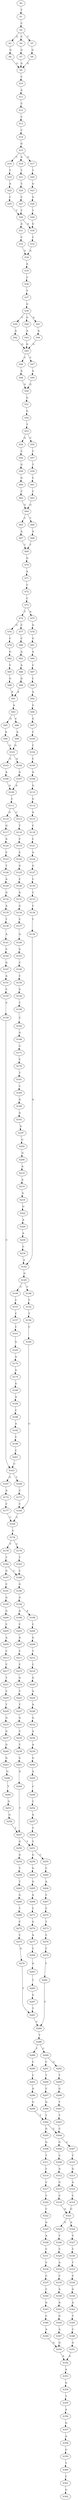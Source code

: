 strict digraph  {
	S0 -> S1 [ label = T ];
	S1 -> S2 [ label = C ];
	S2 -> S3 [ label = G ];
	S2 -> S4 [ label = C ];
	S2 -> S5 [ label = T ];
	S3 -> S6 [ label = G ];
	S4 -> S7 [ label = G ];
	S5 -> S8 [ label = G ];
	S6 -> S9 [ label = G ];
	S7 -> S9 [ label = G ];
	S8 -> S9 [ label = G ];
	S9 -> S10 [ label = C ];
	S10 -> S11 [ label = A ];
	S11 -> S12 [ label = C ];
	S12 -> S13 [ label = C ];
	S13 -> S14 [ label = C ];
	S14 -> S15 [ label = G ];
	S15 -> S16 [ label = C ];
	S15 -> S17 [ label = G ];
	S15 -> S18 [ label = A ];
	S16 -> S19 [ label = T ];
	S17 -> S20 [ label = T ];
	S18 -> S21 [ label = T ];
	S19 -> S22 [ label = A ];
	S20 -> S23 [ label = G ];
	S21 -> S24 [ label = T ];
	S22 -> S25 [ label = C ];
	S23 -> S26 [ label = G ];
	S24 -> S27 [ label = C ];
	S25 -> S28 [ label = T ];
	S26 -> S29 [ label = T ];
	S27 -> S28 [ label = T ];
	S28 -> S30 [ label = G ];
	S28 -> S31 [ label = A ];
	S29 -> S30 [ label = G ];
	S30 -> S32 [ label = C ];
	S31 -> S33 [ label = C ];
	S32 -> S34 [ label = A ];
	S33 -> S34 [ label = A ];
	S34 -> S35 [ label = A ];
	S35 -> S36 [ label = C ];
	S36 -> S37 [ label = T ];
	S37 -> S38 [ label = G ];
	S38 -> S39 [ label = C ];
	S38 -> S40 [ label = G ];
	S38 -> S41 [ label = A ];
	S39 -> S42 [ label = A ];
	S40 -> S43 [ label = A ];
	S41 -> S44 [ label = A ];
	S42 -> S45 [ label = G ];
	S43 -> S45 [ label = G ];
	S44 -> S45 [ label = G ];
	S45 -> S46 [ label = C ];
	S45 -> S47 [ label = T ];
	S46 -> S48 [ label = A ];
	S47 -> S49 [ label = A ];
	S48 -> S50 [ label = G ];
	S49 -> S50 [ label = G ];
	S50 -> S51 [ label = G ];
	S51 -> S52 [ label = G ];
	S52 -> S53 [ label = T ];
	S53 -> S54 [ label = G ];
	S53 -> S55 [ label = C ];
	S54 -> S56 [ label = C ];
	S55 -> S57 [ label = C ];
	S56 -> S58 [ label = G ];
	S57 -> S59 [ label = T ];
	S58 -> S60 [ label = G ];
	S59 -> S61 [ label = C ];
	S60 -> S62 [ label = C ];
	S61 -> S63 [ label = C ];
	S62 -> S64 [ label = G ];
	S63 -> S64 [ label = G ];
	S64 -> S65 [ label = C ];
	S64 -> S66 [ label = T ];
	S65 -> S67 [ label = A ];
	S66 -> S68 [ label = A ];
	S67 -> S69 [ label = T ];
	S68 -> S69 [ label = T ];
	S69 -> S70 [ label = G ];
	S70 -> S71 [ label = A ];
	S71 -> S72 [ label = C ];
	S72 -> S73 [ label = C ];
	S73 -> S74 [ label = T ];
	S73 -> S75 [ label = A ];
	S74 -> S76 [ label = G ];
	S74 -> S77 [ label = C ];
	S75 -> S78 [ label = G ];
	S76 -> S79 [ label = C ];
	S77 -> S80 [ label = C ];
	S78 -> S81 [ label = G ];
	S79 -> S82 [ label = G ];
	S80 -> S83 [ label = A ];
	S81 -> S84 [ label = A ];
	S82 -> S85 [ label = C ];
	S83 -> S86 [ label = A ];
	S84 -> S87 [ label = C ];
	S85 -> S88 [ label = G ];
	S86 -> S89 [ label = G ];
	S87 -> S90 [ label = C ];
	S88 -> S91 [ label = A ];
	S89 -> S91 [ label = A ];
	S90 -> S92 [ label = A ];
	S91 -> S93 [ label = A ];
	S92 -> S94 [ label = G ];
	S93 -> S95 [ label = G ];
	S93 -> S96 [ label = C ];
	S94 -> S97 [ label = G ];
	S95 -> S98 [ label = A ];
	S96 -> S99 [ label = A ];
	S97 -> S100 [ label = C ];
	S98 -> S101 [ label = G ];
	S99 -> S101 [ label = G ];
	S100 -> S102 [ label = C ];
	S101 -> S103 [ label = G ];
	S101 -> S104 [ label = A ];
	S102 -> S105 [ label = C ];
	S103 -> S106 [ label = A ];
	S104 -> S107 [ label = A ];
	S105 -> S108 [ label = A ];
	S106 -> S109 [ label = A ];
	S107 -> S109 [ label = A ];
	S108 -> S110 [ label = G ];
	S109 -> S111 [ label = C ];
	S110 -> S112 [ label = G ];
	S111 -> S113 [ label = C ];
	S111 -> S114 [ label = G ];
	S112 -> S115 [ label = A ];
	S113 -> S116 [ label = T ];
	S114 -> S117 [ label = G ];
	S115 -> S118 [ label = C ];
	S116 -> S119 [ label = C ];
	S117 -> S120 [ label = A ];
	S118 -> S121 [ label = C ];
	S119 -> S122 [ label = C ];
	S120 -> S123 [ label = C ];
	S121 -> S124 [ label = A ];
	S122 -> S125 [ label = G ];
	S123 -> S126 [ label = T ];
	S124 -> S127 [ label = G ];
	S125 -> S128 [ label = C ];
	S126 -> S129 [ label = A ];
	S127 -> S130 [ label = C ];
	S128 -> S131 [ label = G ];
	S129 -> S132 [ label = G ];
	S130 -> S133 [ label = C ];
	S131 -> S134 [ label = G ];
	S132 -> S135 [ label = A ];
	S133 -> S136 [ label = C ];
	S134 -> S137 [ label = C ];
	S135 -> S138 [ label = T ];
	S136 -> S139 [ label = C ];
	S137 -> S140 [ label = G ];
	S138 -> S141 [ label = A ];
	S139 -> S142 [ label = A ];
	S140 -> S143 [ label = G ];
	S141 -> S144 [ label = C ];
	S142 -> S145 [ label = G ];
	S143 -> S146 [ label = C ];
	S144 -> S147 [ label = G ];
	S145 -> S148 [ label = T ];
	S145 -> S149 [ label = C ];
	S146 -> S150 [ label = C ];
	S147 -> S151 [ label = A ];
	S148 -> S152 [ label = T ];
	S149 -> S153 [ label = C ];
	S150 -> S154 [ label = G ];
	S151 -> S155 [ label = C ];
	S152 -> S156 [ label = T ];
	S153 -> S157 [ label = C ];
	S154 -> S158 [ label = T ];
	S155 -> S159 [ label = C ];
	S156 -> S160 [ label = C ];
	S157 -> S161 [ label = C ];
	S158 -> S162 [ label = C ];
	S159 -> S163 [ label = C ];
	S160 -> S164 [ label = C ];
	S161 -> S165 [ label = G ];
	S162 -> S166 [ label = G ];
	S163 -> S167 [ label = G ];
	S163 -> S168 [ label = T ];
	S164 -> S169 [ label = C ];
	S165 -> S170 [ label = A ];
	S166 -> S171 [ label = C ];
	S167 -> S172 [ label = A ];
	S168 -> S173 [ label = C ];
	S169 -> S174 [ label = C ];
	S170 -> S175 [ label = G ];
	S171 -> S176 [ label = C ];
	S172 -> S177 [ label = C ];
	S173 -> S164 [ label = C ];
	S174 -> S178 [ label = T ];
	S174 -> S179 [ label = C ];
	S175 -> S180 [ label = G ];
	S176 -> S181 [ label = T ];
	S177 -> S169 [ label = C ];
	S178 -> S182 [ label = T ];
	S179 -> S183 [ label = T ];
	S180 -> S184 [ label = A ];
	S181 -> S185 [ label = C ];
	S182 -> S186 [ label = C ];
	S182 -> S187 [ label = G ];
	S183 -> S186 [ label = C ];
	S184 -> S188 [ label = C ];
	S185 -> S189 [ label = G ];
	S186 -> S190 [ label = G ];
	S187 -> S191 [ label = C ];
	S188 -> S192 [ label = A ];
	S189 -> S193 [ label = G ];
	S190 -> S194 [ label = G ];
	S191 -> S195 [ label = G ];
	S192 -> S196 [ label = C ];
	S193 -> S197 [ label = G ];
	S194 -> S198 [ label = A ];
	S194 -> S199 [ label = A ];
	S195 -> S200 [ label = G ];
	S196 -> S201 [ label = C ];
	S197 -> S202 [ label = G ];
	S198 -> S203 [ label = C ];
	S199 -> S204 [ label = C ];
	S200 -> S205 [ label = C ];
	S201 -> S163 [ label = C ];
	S202 -> S206 [ label = G ];
	S203 -> S207 [ label = A ];
	S204 -> S208 [ label = G ];
	S205 -> S209 [ label = A ];
	S206 -> S210 [ label = A ];
	S207 -> S211 [ label = C ];
	S208 -> S212 [ label = T ];
	S209 -> S213 [ label = C ];
	S210 -> S214 [ label = A ];
	S211 -> S215 [ label = C ];
	S212 -> S216 [ label = C ];
	S213 -> S217 [ label = C ];
	S214 -> S218 [ label = A ];
	S215 -> S219 [ label = G ];
	S216 -> S220 [ label = G ];
	S217 -> S221 [ label = T ];
	S218 -> S222 [ label = G ];
	S219 -> S223 [ label = C ];
	S220 -> S224 [ label = A ];
	S221 -> S225 [ label = C ];
	S222 -> S226 [ label = A ];
	S223 -> S227 [ label = T ];
	S224 -> S228 [ label = A ];
	S225 -> S229 [ label = T ];
	S226 -> S230 [ label = A ];
	S227 -> S231 [ label = G ];
	S228 -> S232 [ label = G ];
	S229 -> S233 [ label = G ];
	S230 -> S234 [ label = C ];
	S231 -> S235 [ label = C ];
	S232 -> S236 [ label = A ];
	S233 -> S237 [ label = G ];
	S234 -> S142 [ label = A ];
	S235 -> S238 [ label = T ];
	S236 -> S239 [ label = A ];
	S237 -> S240 [ label = G ];
	S238 -> S241 [ label = C ];
	S239 -> S242 [ label = G ];
	S240 -> S243 [ label = G ];
	S241 -> S244 [ label = G ];
	S242 -> S245 [ label = A ];
	S243 -> S246 [ label = G ];
	S244 -> S247 [ label = T ];
	S245 -> S248 [ label = C ];
	S246 -> S249 [ label = T ];
	S247 -> S250 [ label = G ];
	S247 -> S251 [ label = T ];
	S248 -> S252 [ label = C ];
	S249 -> S253 [ label = G ];
	S250 -> S254 [ label = G ];
	S251 -> S255 [ label = C ];
	S251 -> S256 [ label = G ];
	S252 -> S257 [ label = A ];
	S253 -> S258 [ label = G ];
	S254 -> S259 [ label = T ];
	S255 -> S260 [ label = C ];
	S256 -> S261 [ label = G ];
	S257 -> S262 [ label = T ];
	S258 -> S247 [ label = T ];
	S259 -> S263 [ label = T ];
	S260 -> S264 [ label = A ];
	S261 -> S265 [ label = G ];
	S262 -> S251 [ label = T ];
	S263 -> S266 [ label = G ];
	S264 -> S267 [ label = C ];
	S265 -> S268 [ label = A ];
	S266 -> S269 [ label = T ];
	S267 -> S270 [ label = C ];
	S268 -> S271 [ label = C ];
	S269 -> S272 [ label = C ];
	S270 -> S273 [ label = T ];
	S271 -> S274 [ label = G ];
	S272 -> S275 [ label = C ];
	S273 -> S276 [ label = C ];
	S274 -> S277 [ label = A ];
	S275 -> S278 [ label = G ];
	S276 -> S279 [ label = C ];
	S277 -> S280 [ label = C ];
	S278 -> S281 [ label = T ];
	S279 -> S282 [ label = T ];
	S280 -> S283 [ label = G ];
	S281 -> S284 [ label = C ];
	S282 -> S284 [ label = C ];
	S283 -> S285 [ label = T ];
	S284 -> S286 [ label = T ];
	S285 -> S287 [ label = G ];
	S286 -> S288 [ label = T ];
	S286 -> S289 [ label = C ];
	S287 -> S281 [ label = T ];
	S288 -> S290 [ label = C ];
	S289 -> S291 [ label = C ];
	S289 -> S292 [ label = G ];
	S290 -> S293 [ label = C ];
	S291 -> S294 [ label = T ];
	S292 -> S295 [ label = T ];
	S293 -> S296 [ label = A ];
	S294 -> S297 [ label = C ];
	S295 -> S298 [ label = G ];
	S296 -> S299 [ label = G ];
	S297 -> S300 [ label = G ];
	S298 -> S301 [ label = T ];
	S299 -> S302 [ label = T ];
	S300 -> S302 [ label = T ];
	S301 -> S303 [ label = T ];
	S302 -> S304 [ label = C ];
	S302 -> S305 [ label = G ];
	S303 -> S304 [ label = C ];
	S304 -> S306 [ label = G ];
	S304 -> S307 [ label = C ];
	S305 -> S308 [ label = G ];
	S306 -> S309 [ label = C ];
	S307 -> S310 [ label = T ];
	S308 -> S311 [ label = T ];
	S309 -> S312 [ label = A ];
	S310 -> S313 [ label = G ];
	S311 -> S314 [ label = C ];
	S312 -> S315 [ label = G ];
	S313 -> S316 [ label = A ];
	S314 -> S317 [ label = C ];
	S315 -> S318 [ label = C ];
	S316 -> S319 [ label = C ];
	S317 -> S320 [ label = T ];
	S318 -> S321 [ label = G ];
	S319 -> S321 [ label = G ];
	S320 -> S322 [ label = C ];
	S321 -> S323 [ label = G ];
	S321 -> S324 [ label = A ];
	S322 -> S325 [ label = G ];
	S323 -> S326 [ label = T ];
	S324 -> S327 [ label = T ];
	S325 -> S328 [ label = A ];
	S326 -> S329 [ label = C ];
	S327 -> S330 [ label = T ];
	S328 -> S331 [ label = C ];
	S329 -> S332 [ label = A ];
	S330 -> S333 [ label = T ];
	S331 -> S334 [ label = C ];
	S332 -> S335 [ label = C ];
	S333 -> S336 [ label = C ];
	S334 -> S337 [ label = C ];
	S335 -> S338 [ label = A ];
	S336 -> S339 [ label = G ];
	S337 -> S340 [ label = C ];
	S338 -> S341 [ label = A ];
	S339 -> S342 [ label = A ];
	S340 -> S343 [ label = G ];
	S341 -> S344 [ label = G ];
	S342 -> S345 [ label = T ];
	S343 -> S346 [ label = C ];
	S344 -> S347 [ label = A ];
	S345 -> S348 [ label = C ];
	S346 -> S349 [ label = A ];
	S347 -> S350 [ label = G ];
	S348 -> S351 [ label = G ];
	S349 -> S350 [ label = G ];
	S350 -> S352 [ label = A ];
	S351 -> S352 [ label = A ];
	S352 -> S353 [ label = A ];
	S353 -> S354 [ label = G ];
	S354 -> S355 [ label = T ];
	S355 -> S356 [ label = A ];
	S356 -> S357 [ label = G ];
	S357 -> S358 [ label = A ];
	S358 -> S359 [ label = G ];
	S359 -> S360 [ label = T ];
	S360 -> S361 [ label = C ];
	S361 -> S362 [ label = G ];
}
